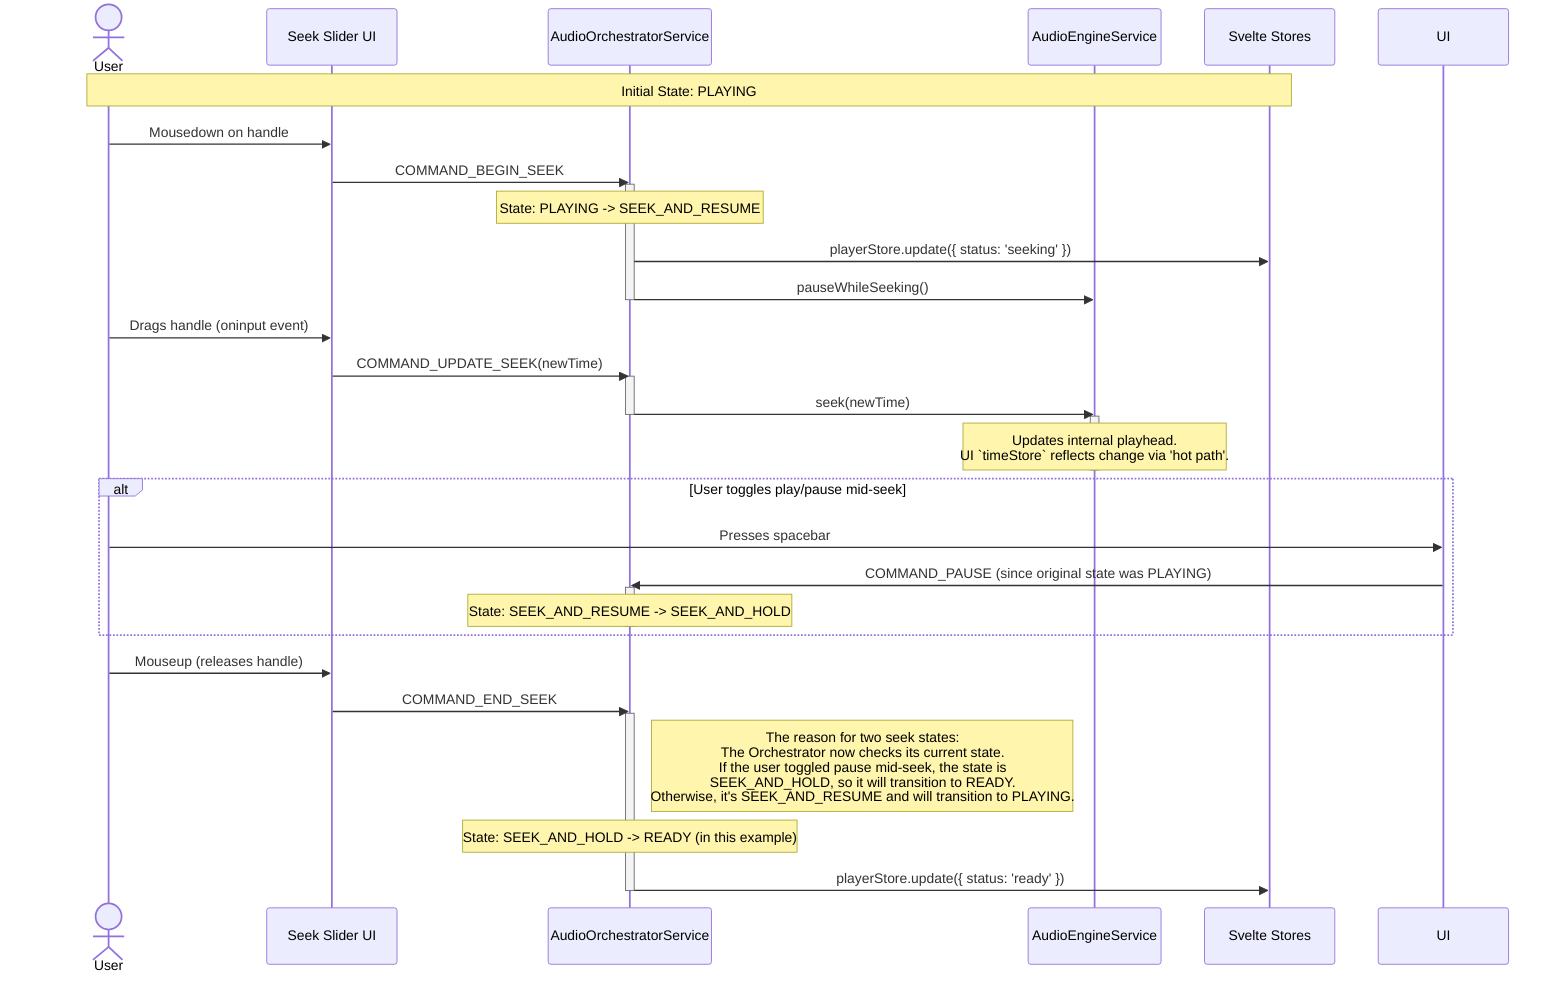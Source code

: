 %% vibe-player-v3/docs/refactor-plan/diagrams/seek-command-flow.mermaid
%% A detailed flow for the seek operation, demonstrating the two-state seek logic
%% (`SEEK_AND_RESUME` vs. `SEEK_AND_HOLD`) to correctly handle play/pause toggles during the seek.

sequenceDiagram
    actor User
    participant Slider as Seek Slider UI
    participant Orchestrator as AudioOrchestratorService
    participant Engine as AudioEngineService
    participant Store as Svelte Stores

    Note over User, Store: Initial State: PLAYING
    User->>Slider: Mousedown on handle
    Slider->>Orchestrator: COMMAND_BEGIN_SEEK

    activate Orchestrator
    Note over Orchestrator: State: PLAYING -> SEEK_AND_RESUME
    Orchestrator->>Store: playerStore.update({ status: 'seeking' })
    Orchestrator->>Engine: pauseWhileSeeking()
    deactivate Orchestrator

    User->>Slider: Drags handle (oninput event)
    Slider->>Orchestrator: COMMAND_UPDATE_SEEK(newTime)
    
    activate Orchestrator
    Orchestrator->>Engine: seek(newTime)
    deactivate Orchestrator

    activate Engine
    Note over Engine: Updates internal playhead.<br/>UI `timeStore` reflects change via 'hot path'.
    deactivate Engine
    
    alt User toggles play/pause mid-seek
        User->>UI: Presses spacebar
        UI->>Orchestrator: COMMAND_PAUSE (since original state was PLAYING)
        
        activate Orchestrator
        Note over Orchestrator: State: SEEK_AND_RESUME -> SEEK_AND_HOLD
        deactivate Orchestrator
    end
    
    User->>Slider: Mouseup (releases handle)
    Slider->>Orchestrator: COMMAND_END_SEEK

    activate Orchestrator
    Note right of Orchestrator: The reason for two seek states:<br>The Orchestrator now checks its current state.<br>If the user toggled pause mid-seek, the state is<br>SEEK_AND_HOLD, so it will transition to READY.<br>Otherwise, it's SEEK_AND_RESUME and will transition to PLAYING.
    
    Note over Orchestrator: State: SEEK_AND_HOLD -> READY (in this example)
    Orchestrator->>Store: playerStore.update({ status: 'ready' })
    deactivate Orchestrator